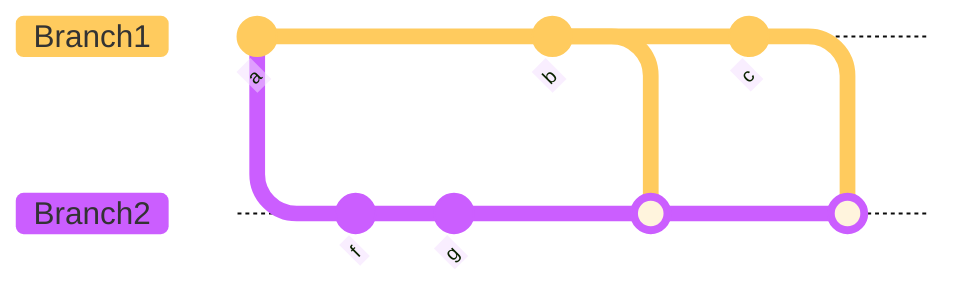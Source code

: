 %%{init: { 'logLevel': 'debug', 'theme': 'base', 'gitGraph': {'showBranches': true, 'showCommitLabel':true, 'mainBranchName': 'Branch1'}} }%%
gitGraph
     commit id:"a"
     branch Branch2 order: 1
     commit id:"f"
     commit id:"g"
     checkout Branch1
     commit id:"b"
     checkout Branch2
     merge Branch1
     checkout Branch1
     commit id:"c"
     checkout Branch2
     merge Branch1